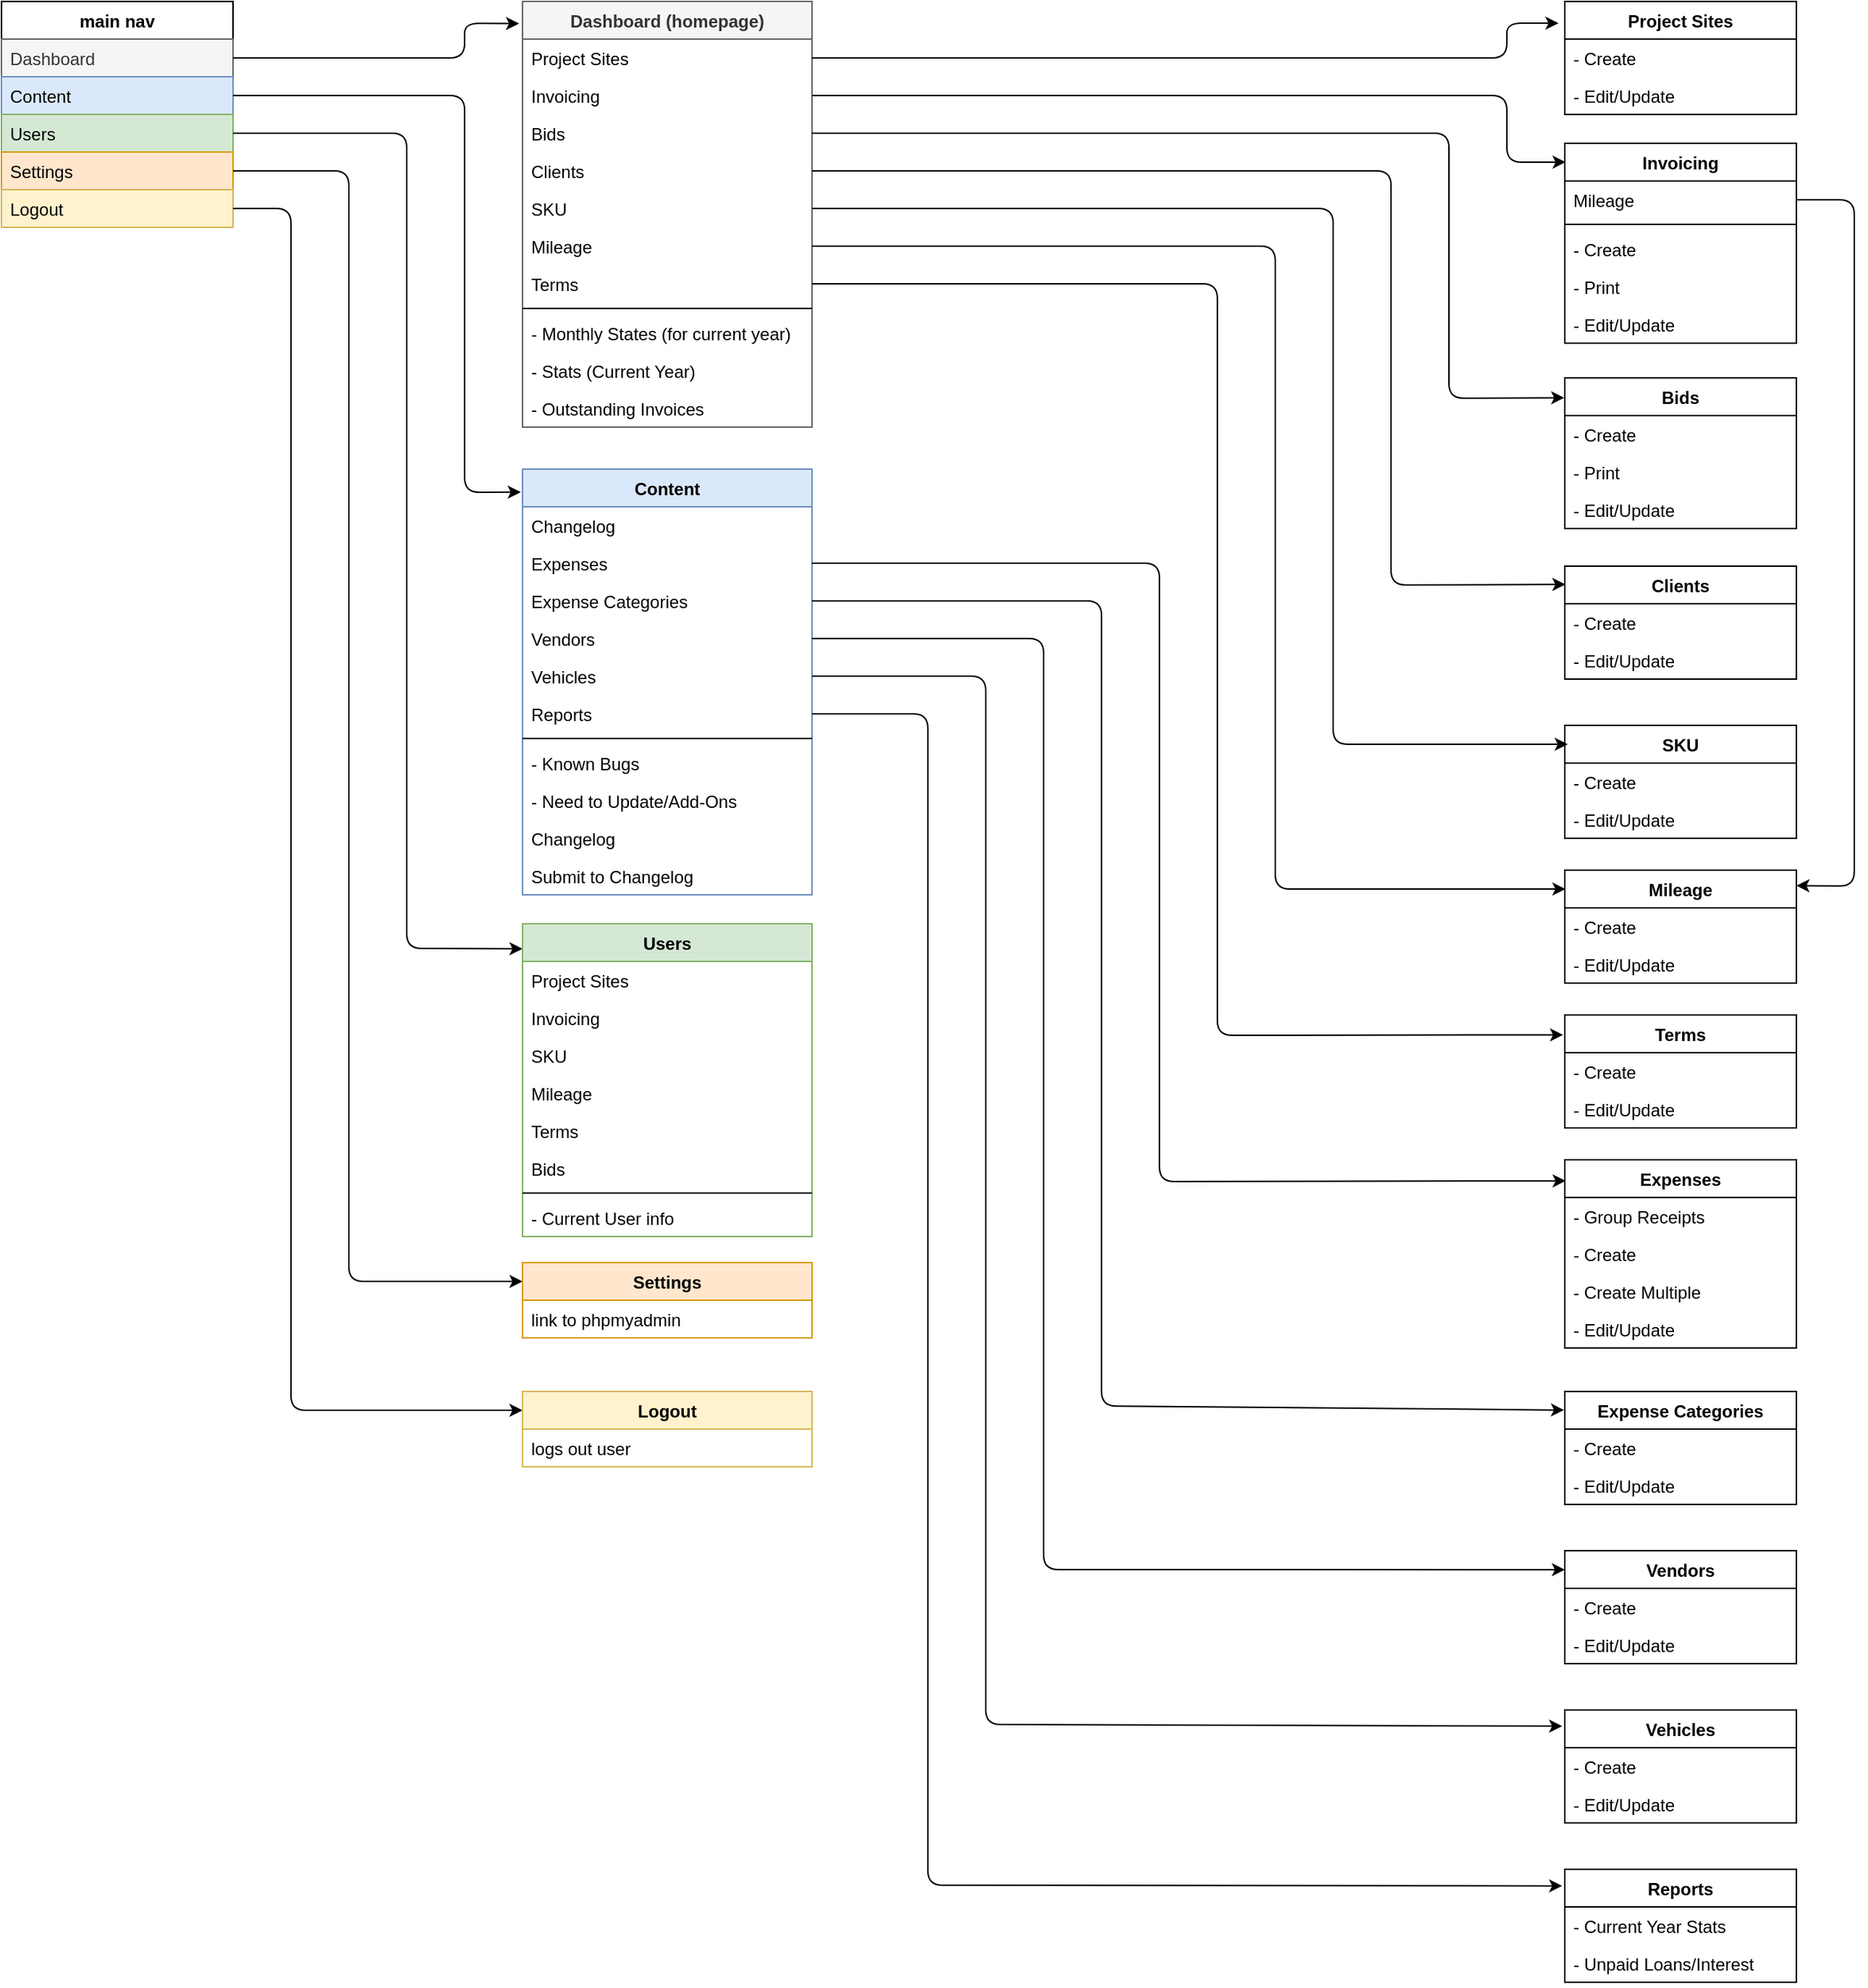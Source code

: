 <mxfile version="13.5.7" type="device"><diagram id="6SiZ1xaa-0fUo2IPCxXG" name="Page-1"><mxGraphModel dx="3555" dy="2055" grid="1" gridSize="10" guides="1" tooltips="1" connect="1" arrows="1" fold="1" page="1" pageScale="1" pageWidth="850" pageHeight="1100" math="0" shadow="0"><root><mxCell id="0"/><mxCell id="1" parent="0"/><mxCell id="0u4JNeT_ALxAAD38I2nl-8" value="main nav" style="swimlane;fontStyle=1;align=center;verticalAlign=top;childLayout=stackLayout;horizontal=1;startSize=26;horizontalStack=0;resizeParent=1;resizeParentMax=0;resizeLast=0;collapsible=1;marginBottom=0;" vertex="1" parent="1"><mxGeometry x="40" y="40" width="160" height="156" as="geometry"/></mxCell><mxCell id="0u4JNeT_ALxAAD38I2nl-9" value="Dashboard" style="text;strokeColor=#666666;fillColor=#f5f5f5;align=left;verticalAlign=top;spacingLeft=4;spacingRight=4;overflow=hidden;rotatable=0;points=[[0,0.5],[1,0.5]];portConstraint=eastwest;fontColor=#333333;" vertex="1" parent="0u4JNeT_ALxAAD38I2nl-8"><mxGeometry y="26" width="160" height="26" as="geometry"/></mxCell><mxCell id="0u4JNeT_ALxAAD38I2nl-12" value="Content" style="text;strokeColor=#6c8ebf;fillColor=#dae8fc;align=left;verticalAlign=top;spacingLeft=4;spacingRight=4;overflow=hidden;rotatable=0;points=[[0,0.5],[1,0.5]];portConstraint=eastwest;" vertex="1" parent="0u4JNeT_ALxAAD38I2nl-8"><mxGeometry y="52" width="160" height="26" as="geometry"/></mxCell><mxCell id="0u4JNeT_ALxAAD38I2nl-13" value="Users" style="text;strokeColor=#82b366;fillColor=#d5e8d4;align=left;verticalAlign=top;spacingLeft=4;spacingRight=4;overflow=hidden;rotatable=0;points=[[0,0.5],[1,0.5]];portConstraint=eastwest;" vertex="1" parent="0u4JNeT_ALxAAD38I2nl-8"><mxGeometry y="78" width="160" height="26" as="geometry"/></mxCell><mxCell id="0u4JNeT_ALxAAD38I2nl-14" value="Settings" style="text;strokeColor=#d79b00;fillColor=#ffe6cc;align=left;verticalAlign=top;spacingLeft=4;spacingRight=4;overflow=hidden;rotatable=0;points=[[0,0.5],[1,0.5]];portConstraint=eastwest;" vertex="1" parent="0u4JNeT_ALxAAD38I2nl-8"><mxGeometry y="104" width="160" height="26" as="geometry"/></mxCell><mxCell id="0u4JNeT_ALxAAD38I2nl-15" value="Logout" style="text;strokeColor=#d6b656;fillColor=#fff2cc;align=left;verticalAlign=top;spacingLeft=4;spacingRight=4;overflow=hidden;rotatable=0;points=[[0,0.5],[1,0.5]];portConstraint=eastwest;" vertex="1" parent="0u4JNeT_ALxAAD38I2nl-8"><mxGeometry y="130" width="160" height="26" as="geometry"/></mxCell><mxCell id="0u4JNeT_ALxAAD38I2nl-85" value="" style="endArrow=classic;html=1;exitX=1;exitY=0.5;exitDx=0;exitDy=0;entryX=-0.012;entryY=0.052;entryDx=0;entryDy=0;entryPerimeter=0;" edge="1" parent="1" source="0u4JNeT_ALxAAD38I2nl-9" target="0u4JNeT_ALxAAD38I2nl-37"><mxGeometry width="50" height="50" relative="1" as="geometry"><mxPoint x="240" y="80" as="sourcePoint"/><mxPoint x="290" y="30" as="targetPoint"/><Array as="points"><mxPoint x="360" y="79"/><mxPoint x="360" y="55"/></Array></mxGeometry></mxCell><mxCell id="0u4JNeT_ALxAAD38I2nl-86" value="" style="endArrow=classic;html=1;exitX=1;exitY=0.5;exitDx=0;exitDy=0;entryX=-0.006;entryY=0.054;entryDx=0;entryDy=0;entryPerimeter=0;" edge="1" parent="1" source="0u4JNeT_ALxAAD38I2nl-12" target="0u4JNeT_ALxAAD38I2nl-54"><mxGeometry width="50" height="50" relative="1" as="geometry"><mxPoint x="240" y="130" as="sourcePoint"/><mxPoint x="290" y="80" as="targetPoint"/><Array as="points"><mxPoint x="360" y="105"/><mxPoint x="360" y="379"/></Array></mxGeometry></mxCell><mxCell id="0u4JNeT_ALxAAD38I2nl-87" value="" style="endArrow=classic;html=1;exitX=1;exitY=0.5;exitDx=0;exitDy=0;entryX=0;entryY=0.08;entryDx=0;entryDy=0;entryPerimeter=0;" edge="1" parent="1" source="0u4JNeT_ALxAAD38I2nl-13" target="0u4JNeT_ALxAAD38I2nl-58"><mxGeometry width="50" height="50" relative="1" as="geometry"><mxPoint x="250" y="200" as="sourcePoint"/><mxPoint x="300" y="150" as="targetPoint"/><Array as="points"><mxPoint x="320" y="131"/><mxPoint x="320" y="694"/></Array></mxGeometry></mxCell><mxCell id="0u4JNeT_ALxAAD38I2nl-88" value="" style="endArrow=classic;html=1;exitX=1;exitY=0.5;exitDx=0;exitDy=0;entryX=0;entryY=0.25;entryDx=0;entryDy=0;" edge="1" parent="1" source="0u4JNeT_ALxAAD38I2nl-14" target="0u4JNeT_ALxAAD38I2nl-62"><mxGeometry width="50" height="50" relative="1" as="geometry"><mxPoint x="250" y="280" as="sourcePoint"/><mxPoint x="300" y="230" as="targetPoint"/><Array as="points"><mxPoint x="280" y="157"/><mxPoint x="280" y="924"/></Array></mxGeometry></mxCell><mxCell id="0u4JNeT_ALxAAD38I2nl-89" value="" style="endArrow=classic;html=1;exitX=1;exitY=0.5;exitDx=0;exitDy=0;entryX=0;entryY=0.25;entryDx=0;entryDy=0;" edge="1" parent="1" source="0u4JNeT_ALxAAD38I2nl-15" target="0u4JNeT_ALxAAD38I2nl-66"><mxGeometry width="50" height="50" relative="1" as="geometry"><mxPoint x="240" y="410" as="sourcePoint"/><mxPoint x="290" y="360" as="targetPoint"/><Array as="points"><mxPoint x="240" y="183"/><mxPoint x="240" y="1013"/></Array></mxGeometry></mxCell><mxCell id="0u4JNeT_ALxAAD38I2nl-37" value="Dashboard (homepage)" style="swimlane;fontStyle=1;align=center;verticalAlign=top;childLayout=stackLayout;horizontal=1;startSize=26;horizontalStack=0;resizeParent=1;resizeParentMax=0;resizeLast=0;collapsible=1;marginBottom=0;fillColor=#f5f5f5;strokeColor=#666666;fontColor=#333333;" vertex="1" parent="1"><mxGeometry x="400" y="40" width="200" height="294" as="geometry"/></mxCell><mxCell id="0u4JNeT_ALxAAD38I2nl-41" value="Project Sites" style="text;align=left;verticalAlign=top;spacingLeft=4;spacingRight=4;overflow=hidden;rotatable=0;points=[[0,0.5],[1,0.5]];portConstraint=eastwest;" vertex="1" parent="0u4JNeT_ALxAAD38I2nl-37"><mxGeometry y="26" width="200" height="26" as="geometry"/></mxCell><mxCell id="0u4JNeT_ALxAAD38I2nl-42" value="Invoicing" style="text;align=left;verticalAlign=top;spacingLeft=4;spacingRight=4;overflow=hidden;rotatable=0;points=[[0,0.5],[1,0.5]];portConstraint=eastwest;" vertex="1" parent="0u4JNeT_ALxAAD38I2nl-37"><mxGeometry y="52" width="200" height="26" as="geometry"/></mxCell><mxCell id="0u4JNeT_ALxAAD38I2nl-43" value="Bids" style="text;align=left;verticalAlign=top;spacingLeft=4;spacingRight=4;overflow=hidden;rotatable=0;points=[[0,0.5],[1,0.5]];portConstraint=eastwest;" vertex="1" parent="0u4JNeT_ALxAAD38I2nl-37"><mxGeometry y="78" width="200" height="26" as="geometry"/></mxCell><mxCell id="0u4JNeT_ALxAAD38I2nl-44" value="Clients" style="text;align=left;verticalAlign=top;spacingLeft=4;spacingRight=4;overflow=hidden;rotatable=0;points=[[0,0.5],[1,0.5]];portConstraint=eastwest;" vertex="1" parent="0u4JNeT_ALxAAD38I2nl-37"><mxGeometry y="104" width="200" height="26" as="geometry"/></mxCell><mxCell id="0u4JNeT_ALxAAD38I2nl-45" value="SKU" style="text;align=left;verticalAlign=top;spacingLeft=4;spacingRight=4;overflow=hidden;rotatable=0;points=[[0,0.5],[1,0.5]];portConstraint=eastwest;" vertex="1" parent="0u4JNeT_ALxAAD38I2nl-37"><mxGeometry y="130" width="200" height="26" as="geometry"/></mxCell><mxCell id="0u4JNeT_ALxAAD38I2nl-46" value="Mileage" style="text;align=left;verticalAlign=top;spacingLeft=4;spacingRight=4;overflow=hidden;rotatable=0;points=[[0,0.5],[1,0.5]];portConstraint=eastwest;" vertex="1" parent="0u4JNeT_ALxAAD38I2nl-37"><mxGeometry y="156" width="200" height="26" as="geometry"/></mxCell><mxCell id="0u4JNeT_ALxAAD38I2nl-47" value="Terms" style="text;align=left;verticalAlign=top;spacingLeft=4;spacingRight=4;overflow=hidden;rotatable=0;points=[[0,0.5],[1,0.5]];portConstraint=eastwest;" vertex="1" parent="0u4JNeT_ALxAAD38I2nl-37"><mxGeometry y="182" width="200" height="26" as="geometry"/></mxCell><mxCell id="0u4JNeT_ALxAAD38I2nl-39" value="" style="line;strokeWidth=1;fillColor=none;align=left;verticalAlign=middle;spacingTop=-1;spacingLeft=3;spacingRight=3;rotatable=0;labelPosition=right;points=[];portConstraint=eastwest;" vertex="1" parent="0u4JNeT_ALxAAD38I2nl-37"><mxGeometry y="208" width="200" height="8" as="geometry"/></mxCell><mxCell id="0u4JNeT_ALxAAD38I2nl-40" value="- Monthly States (for current year)" style="text;strokeColor=none;fillColor=none;align=left;verticalAlign=top;spacingLeft=4;spacingRight=4;overflow=hidden;rotatable=0;points=[[0,0.5],[1,0.5]];portConstraint=eastwest;" vertex="1" parent="0u4JNeT_ALxAAD38I2nl-37"><mxGeometry y="216" width="200" height="26" as="geometry"/></mxCell><mxCell id="0u4JNeT_ALxAAD38I2nl-48" value="- Stats (Current Year)" style="text;strokeColor=none;fillColor=none;align=left;verticalAlign=top;spacingLeft=4;spacingRight=4;overflow=hidden;rotatable=0;points=[[0,0.5],[1,0.5]];portConstraint=eastwest;" vertex="1" parent="0u4JNeT_ALxAAD38I2nl-37"><mxGeometry y="242" width="200" height="26" as="geometry"/></mxCell><mxCell id="0u4JNeT_ALxAAD38I2nl-49" value="- Outstanding Invoices" style="text;strokeColor=none;fillColor=none;align=left;verticalAlign=top;spacingLeft=4;spacingRight=4;overflow=hidden;rotatable=0;points=[[0,0.5],[1,0.5]];portConstraint=eastwest;" vertex="1" parent="0u4JNeT_ALxAAD38I2nl-37"><mxGeometry y="268" width="200" height="26" as="geometry"/></mxCell><mxCell id="0u4JNeT_ALxAAD38I2nl-54" value="Content" style="swimlane;fontStyle=1;align=center;verticalAlign=top;childLayout=stackLayout;horizontal=1;startSize=26;horizontalStack=0;resizeParent=1;resizeParentMax=0;resizeLast=0;collapsible=1;marginBottom=0;fillColor=#dae8fc;strokeColor=#6c8ebf;" vertex="1" parent="1"><mxGeometry x="400" y="363" width="200" height="294" as="geometry"/></mxCell><mxCell id="0u4JNeT_ALxAAD38I2nl-70" value="Changelog" style="text;strokeColor=none;fillColor=none;align=left;verticalAlign=top;spacingLeft=4;spacingRight=4;overflow=hidden;rotatable=0;points=[[0,0.5],[1,0.5]];portConstraint=eastwest;" vertex="1" parent="0u4JNeT_ALxAAD38I2nl-54"><mxGeometry y="26" width="200" height="26" as="geometry"/></mxCell><mxCell id="0u4JNeT_ALxAAD38I2nl-71" value="Expenses" style="text;strokeColor=none;fillColor=none;align=left;verticalAlign=top;spacingLeft=4;spacingRight=4;overflow=hidden;rotatable=0;points=[[0,0.5],[1,0.5]];portConstraint=eastwest;" vertex="1" parent="0u4JNeT_ALxAAD38I2nl-54"><mxGeometry y="52" width="200" height="26" as="geometry"/></mxCell><mxCell id="0u4JNeT_ALxAAD38I2nl-75" value="Expense Categories" style="text;strokeColor=none;fillColor=none;align=left;verticalAlign=top;spacingLeft=4;spacingRight=4;overflow=hidden;rotatable=0;points=[[0,0.5],[1,0.5]];portConstraint=eastwest;" vertex="1" parent="0u4JNeT_ALxAAD38I2nl-54"><mxGeometry y="78" width="200" height="26" as="geometry"/></mxCell><mxCell id="0u4JNeT_ALxAAD38I2nl-74" value="Vendors" style="text;strokeColor=none;fillColor=none;align=left;verticalAlign=top;spacingLeft=4;spacingRight=4;overflow=hidden;rotatable=0;points=[[0,0.5],[1,0.5]];portConstraint=eastwest;" vertex="1" parent="0u4JNeT_ALxAAD38I2nl-54"><mxGeometry y="104" width="200" height="26" as="geometry"/></mxCell><mxCell id="0u4JNeT_ALxAAD38I2nl-73" value="Vehicles" style="text;strokeColor=none;fillColor=none;align=left;verticalAlign=top;spacingLeft=4;spacingRight=4;overflow=hidden;rotatable=0;points=[[0,0.5],[1,0.5]];portConstraint=eastwest;" vertex="1" parent="0u4JNeT_ALxAAD38I2nl-54"><mxGeometry y="130" width="200" height="26" as="geometry"/></mxCell><mxCell id="0u4JNeT_ALxAAD38I2nl-72" value="Reports" style="text;strokeColor=none;fillColor=none;align=left;verticalAlign=top;spacingLeft=4;spacingRight=4;overflow=hidden;rotatable=0;points=[[0,0.5],[1,0.5]];portConstraint=eastwest;" vertex="1" parent="0u4JNeT_ALxAAD38I2nl-54"><mxGeometry y="156" width="200" height="26" as="geometry"/></mxCell><mxCell id="0u4JNeT_ALxAAD38I2nl-56" value="" style="line;strokeWidth=1;fillColor=none;align=left;verticalAlign=middle;spacingTop=-1;spacingLeft=3;spacingRight=3;rotatable=0;labelPosition=right;points=[];portConstraint=eastwest;" vertex="1" parent="0u4JNeT_ALxAAD38I2nl-54"><mxGeometry y="182" width="200" height="8" as="geometry"/></mxCell><mxCell id="0u4JNeT_ALxAAD38I2nl-57" value="- Known Bugs" style="text;strokeColor=none;fillColor=none;align=left;verticalAlign=top;spacingLeft=4;spacingRight=4;overflow=hidden;rotatable=0;points=[[0,0.5],[1,0.5]];portConstraint=eastwest;" vertex="1" parent="0u4JNeT_ALxAAD38I2nl-54"><mxGeometry y="190" width="200" height="26" as="geometry"/></mxCell><mxCell id="0u4JNeT_ALxAAD38I2nl-82" value="- Need to Update/Add-Ons" style="text;strokeColor=none;fillColor=none;align=left;verticalAlign=top;spacingLeft=4;spacingRight=4;overflow=hidden;rotatable=0;points=[[0,0.5],[1,0.5]];portConstraint=eastwest;" vertex="1" parent="0u4JNeT_ALxAAD38I2nl-54"><mxGeometry y="216" width="200" height="26" as="geometry"/></mxCell><mxCell id="0u4JNeT_ALxAAD38I2nl-83" value="Changelog" style="text;strokeColor=none;fillColor=none;align=left;verticalAlign=top;spacingLeft=4;spacingRight=4;overflow=hidden;rotatable=0;points=[[0,0.5],[1,0.5]];portConstraint=eastwest;" vertex="1" parent="0u4JNeT_ALxAAD38I2nl-54"><mxGeometry y="242" width="200" height="26" as="geometry"/></mxCell><mxCell id="0u4JNeT_ALxAAD38I2nl-84" value="Submit to Changelog" style="text;strokeColor=none;fillColor=none;align=left;verticalAlign=top;spacingLeft=4;spacingRight=4;overflow=hidden;rotatable=0;points=[[0,0.5],[1,0.5]];portConstraint=eastwest;" vertex="1" parent="0u4JNeT_ALxAAD38I2nl-54"><mxGeometry y="268" width="200" height="26" as="geometry"/></mxCell><mxCell id="0u4JNeT_ALxAAD38I2nl-58" value="Users" style="swimlane;fontStyle=1;align=center;verticalAlign=top;childLayout=stackLayout;horizontal=1;startSize=26;horizontalStack=0;resizeParent=1;resizeParentMax=0;resizeLast=0;collapsible=1;marginBottom=0;fillColor=#d5e8d4;strokeColor=#82b366;" vertex="1" parent="1"><mxGeometry x="400" y="677" width="200" height="216" as="geometry"/></mxCell><mxCell id="0u4JNeT_ALxAAD38I2nl-76" value="Project Sites" style="text;strokeColor=none;fillColor=none;align=left;verticalAlign=top;spacingLeft=4;spacingRight=4;overflow=hidden;rotatable=0;points=[[0,0.5],[1,0.5]];portConstraint=eastwest;" vertex="1" parent="0u4JNeT_ALxAAD38I2nl-58"><mxGeometry y="26" width="200" height="26" as="geometry"/></mxCell><mxCell id="0u4JNeT_ALxAAD38I2nl-77" value="Invoicing" style="text;strokeColor=none;fillColor=none;align=left;verticalAlign=top;spacingLeft=4;spacingRight=4;overflow=hidden;rotatable=0;points=[[0,0.5],[1,0.5]];portConstraint=eastwest;" vertex="1" parent="0u4JNeT_ALxAAD38I2nl-58"><mxGeometry y="52" width="200" height="26" as="geometry"/></mxCell><mxCell id="0u4JNeT_ALxAAD38I2nl-81" value="SKU" style="text;strokeColor=none;fillColor=none;align=left;verticalAlign=top;spacingLeft=4;spacingRight=4;overflow=hidden;rotatable=0;points=[[0,0.5],[1,0.5]];portConstraint=eastwest;" vertex="1" parent="0u4JNeT_ALxAAD38I2nl-58"><mxGeometry y="78" width="200" height="26" as="geometry"/></mxCell><mxCell id="0u4JNeT_ALxAAD38I2nl-80" value="Mileage" style="text;strokeColor=none;fillColor=none;align=left;verticalAlign=top;spacingLeft=4;spacingRight=4;overflow=hidden;rotatable=0;points=[[0,0.5],[1,0.5]];portConstraint=eastwest;" vertex="1" parent="0u4JNeT_ALxAAD38I2nl-58"><mxGeometry y="104" width="200" height="26" as="geometry"/></mxCell><mxCell id="0u4JNeT_ALxAAD38I2nl-79" value="Terms" style="text;strokeColor=none;fillColor=none;align=left;verticalAlign=top;spacingLeft=4;spacingRight=4;overflow=hidden;rotatable=0;points=[[0,0.5],[1,0.5]];portConstraint=eastwest;" vertex="1" parent="0u4JNeT_ALxAAD38I2nl-58"><mxGeometry y="130" width="200" height="26" as="geometry"/></mxCell><mxCell id="0u4JNeT_ALxAAD38I2nl-78" value="Bids" style="text;strokeColor=none;fillColor=none;align=left;verticalAlign=top;spacingLeft=4;spacingRight=4;overflow=hidden;rotatable=0;points=[[0,0.5],[1,0.5]];portConstraint=eastwest;" vertex="1" parent="0u4JNeT_ALxAAD38I2nl-58"><mxGeometry y="156" width="200" height="26" as="geometry"/></mxCell><mxCell id="0u4JNeT_ALxAAD38I2nl-60" value="" style="line;strokeWidth=1;fillColor=none;align=left;verticalAlign=middle;spacingTop=-1;spacingLeft=3;spacingRight=3;rotatable=0;labelPosition=right;points=[];portConstraint=eastwest;" vertex="1" parent="0u4JNeT_ALxAAD38I2nl-58"><mxGeometry y="182" width="200" height="8" as="geometry"/></mxCell><mxCell id="0u4JNeT_ALxAAD38I2nl-61" value="- Current User info" style="text;strokeColor=none;fillColor=none;align=left;verticalAlign=top;spacingLeft=4;spacingRight=4;overflow=hidden;rotatable=0;points=[[0,0.5],[1,0.5]];portConstraint=eastwest;" vertex="1" parent="0u4JNeT_ALxAAD38I2nl-58"><mxGeometry y="190" width="200" height="26" as="geometry"/></mxCell><mxCell id="0u4JNeT_ALxAAD38I2nl-62" value="Settings" style="swimlane;fontStyle=1;align=center;verticalAlign=top;childLayout=stackLayout;horizontal=1;startSize=26;horizontalStack=0;resizeParent=1;resizeParentMax=0;resizeLast=0;collapsible=1;marginBottom=0;fillColor=#ffe6cc;strokeColor=#d79b00;" vertex="1" parent="1"><mxGeometry x="400" y="911" width="200" height="52" as="geometry"/></mxCell><mxCell id="0u4JNeT_ALxAAD38I2nl-63" value="link to phpmyadmin" style="text;strokeColor=none;fillColor=none;align=left;verticalAlign=top;spacingLeft=4;spacingRight=4;overflow=hidden;rotatable=0;points=[[0,0.5],[1,0.5]];portConstraint=eastwest;" vertex="1" parent="0u4JNeT_ALxAAD38I2nl-62"><mxGeometry y="26" width="200" height="26" as="geometry"/></mxCell><mxCell id="0u4JNeT_ALxAAD38I2nl-149" value="Expenses" style="swimlane;fontStyle=1;align=center;verticalAlign=top;childLayout=stackLayout;horizontal=1;startSize=26;horizontalStack=0;resizeParent=1;resizeParentMax=0;resizeLast=0;collapsible=1;marginBottom=0;" vertex="1" parent="1"><mxGeometry x="1120" y="840" width="160" height="130" as="geometry"/></mxCell><mxCell id="0u4JNeT_ALxAAD38I2nl-150" value="- Group Receipts" style="text;strokeColor=none;fillColor=none;align=left;verticalAlign=top;spacingLeft=4;spacingRight=4;overflow=hidden;rotatable=0;points=[[0,0.5],[1,0.5]];portConstraint=eastwest;" vertex="1" parent="0u4JNeT_ALxAAD38I2nl-149"><mxGeometry y="26" width="160" height="26" as="geometry"/></mxCell><mxCell id="0u4JNeT_ALxAAD38I2nl-153" value="- Create" style="text;strokeColor=none;fillColor=none;align=left;verticalAlign=top;spacingLeft=4;spacingRight=4;overflow=hidden;rotatable=0;points=[[0,0.5],[1,0.5]];portConstraint=eastwest;" vertex="1" parent="0u4JNeT_ALxAAD38I2nl-149"><mxGeometry y="52" width="160" height="26" as="geometry"/></mxCell><mxCell id="0u4JNeT_ALxAAD38I2nl-151" value="- Create Multiple" style="text;strokeColor=none;fillColor=none;align=left;verticalAlign=top;spacingLeft=4;spacingRight=4;overflow=hidden;rotatable=0;points=[[0,0.5],[1,0.5]];portConstraint=eastwest;" vertex="1" parent="0u4JNeT_ALxAAD38I2nl-149"><mxGeometry y="78" width="160" height="26" as="geometry"/></mxCell><mxCell id="0u4JNeT_ALxAAD38I2nl-152" value="- Edit/Update" style="text;strokeColor=none;fillColor=none;align=left;verticalAlign=top;spacingLeft=4;spacingRight=4;overflow=hidden;rotatable=0;points=[[0,0.5],[1,0.5]];portConstraint=eastwest;" vertex="1" parent="0u4JNeT_ALxAAD38I2nl-149"><mxGeometry y="104" width="160" height="26" as="geometry"/></mxCell><mxCell id="0u4JNeT_ALxAAD38I2nl-129" value="Clients" style="swimlane;fontStyle=1;childLayout=stackLayout;horizontal=1;startSize=26;fillColor=none;horizontalStack=0;resizeParent=1;resizeParentMax=0;resizeLast=0;collapsible=1;marginBottom=0;" vertex="1" parent="1"><mxGeometry x="1120" y="430" width="160" height="78" as="geometry"/></mxCell><mxCell id="0u4JNeT_ALxAAD38I2nl-130" value="- Create" style="text;strokeColor=none;fillColor=none;align=left;verticalAlign=top;spacingLeft=4;spacingRight=4;overflow=hidden;rotatable=0;points=[[0,0.5],[1,0.5]];portConstraint=eastwest;" vertex="1" parent="0u4JNeT_ALxAAD38I2nl-129"><mxGeometry y="26" width="160" height="26" as="geometry"/></mxCell><mxCell id="0u4JNeT_ALxAAD38I2nl-131" value="- Edit/Update" style="text;strokeColor=none;fillColor=none;align=left;verticalAlign=top;spacingLeft=4;spacingRight=4;overflow=hidden;rotatable=0;points=[[0,0.5],[1,0.5]];portConstraint=eastwest;" vertex="1" parent="0u4JNeT_ALxAAD38I2nl-129"><mxGeometry y="52" width="160" height="26" as="geometry"/></mxCell><mxCell id="0u4JNeT_ALxAAD38I2nl-132" value="SKU" style="swimlane;fontStyle=1;childLayout=stackLayout;horizontal=1;startSize=26;fillColor=none;horizontalStack=0;resizeParent=1;resizeParentMax=0;resizeLast=0;collapsible=1;marginBottom=0;" vertex="1" parent="1"><mxGeometry x="1120" y="540" width="160" height="78" as="geometry"/></mxCell><mxCell id="0u4JNeT_ALxAAD38I2nl-133" value="- Create" style="text;strokeColor=none;fillColor=none;align=left;verticalAlign=top;spacingLeft=4;spacingRight=4;overflow=hidden;rotatable=0;points=[[0,0.5],[1,0.5]];portConstraint=eastwest;" vertex="1" parent="0u4JNeT_ALxAAD38I2nl-132"><mxGeometry y="26" width="160" height="26" as="geometry"/></mxCell><mxCell id="0u4JNeT_ALxAAD38I2nl-134" value="- Edit/Update" style="text;strokeColor=none;fillColor=none;align=left;verticalAlign=top;spacingLeft=4;spacingRight=4;overflow=hidden;rotatable=0;points=[[0,0.5],[1,0.5]];portConstraint=eastwest;" vertex="1" parent="0u4JNeT_ALxAAD38I2nl-132"><mxGeometry y="52" width="160" height="26" as="geometry"/></mxCell><mxCell id="0u4JNeT_ALxAAD38I2nl-135" value="Mileage" style="swimlane;fontStyle=1;childLayout=stackLayout;horizontal=1;startSize=26;fillColor=none;horizontalStack=0;resizeParent=1;resizeParentMax=0;resizeLast=0;collapsible=1;marginBottom=0;" vertex="1" parent="1"><mxGeometry x="1120" y="640" width="160" height="78" as="geometry"/></mxCell><mxCell id="0u4JNeT_ALxAAD38I2nl-136" value="- Create" style="text;strokeColor=none;fillColor=none;align=left;verticalAlign=top;spacingLeft=4;spacingRight=4;overflow=hidden;rotatable=0;points=[[0,0.5],[1,0.5]];portConstraint=eastwest;" vertex="1" parent="0u4JNeT_ALxAAD38I2nl-135"><mxGeometry y="26" width="160" height="26" as="geometry"/></mxCell><mxCell id="0u4JNeT_ALxAAD38I2nl-137" value="- Edit/Update" style="text;strokeColor=none;fillColor=none;align=left;verticalAlign=top;spacingLeft=4;spacingRight=4;overflow=hidden;rotatable=0;points=[[0,0.5],[1,0.5]];portConstraint=eastwest;" vertex="1" parent="0u4JNeT_ALxAAD38I2nl-135"><mxGeometry y="52" width="160" height="26" as="geometry"/></mxCell><mxCell id="0u4JNeT_ALxAAD38I2nl-138" value="Terms" style="swimlane;fontStyle=1;childLayout=stackLayout;horizontal=1;startSize=26;fillColor=none;horizontalStack=0;resizeParent=1;resizeParentMax=0;resizeLast=0;collapsible=1;marginBottom=0;" vertex="1" parent="1"><mxGeometry x="1120" y="740" width="160" height="78" as="geometry"/></mxCell><mxCell id="0u4JNeT_ALxAAD38I2nl-139" value="- Create" style="text;strokeColor=none;fillColor=none;align=left;verticalAlign=top;spacingLeft=4;spacingRight=4;overflow=hidden;rotatable=0;points=[[0,0.5],[1,0.5]];portConstraint=eastwest;" vertex="1" parent="0u4JNeT_ALxAAD38I2nl-138"><mxGeometry y="26" width="160" height="26" as="geometry"/></mxCell><mxCell id="0u4JNeT_ALxAAD38I2nl-140" value="- Edit/Update" style="text;strokeColor=none;fillColor=none;align=left;verticalAlign=top;spacingLeft=4;spacingRight=4;overflow=hidden;rotatable=0;points=[[0,0.5],[1,0.5]];portConstraint=eastwest;" vertex="1" parent="0u4JNeT_ALxAAD38I2nl-138"><mxGeometry y="52" width="160" height="26" as="geometry"/></mxCell><mxCell id="0u4JNeT_ALxAAD38I2nl-111" value="Project Sites" style="swimlane;fontStyle=1;childLayout=stackLayout;horizontal=1;startSize=26;fillColor=none;horizontalStack=0;resizeParent=1;resizeParentMax=0;resizeLast=0;collapsible=1;marginBottom=0;" vertex="1" parent="1"><mxGeometry x="1120" y="40" width="160" height="78" as="geometry"/></mxCell><mxCell id="0u4JNeT_ALxAAD38I2nl-112" value="- Create" style="text;strokeColor=none;fillColor=none;align=left;verticalAlign=top;spacingLeft=4;spacingRight=4;overflow=hidden;rotatable=0;points=[[0,0.5],[1,0.5]];portConstraint=eastwest;" vertex="1" parent="0u4JNeT_ALxAAD38I2nl-111"><mxGeometry y="26" width="160" height="26" as="geometry"/></mxCell><mxCell id="0u4JNeT_ALxAAD38I2nl-113" value="- Edit/Update" style="text;strokeColor=none;fillColor=none;align=left;verticalAlign=top;spacingLeft=4;spacingRight=4;overflow=hidden;rotatable=0;points=[[0,0.5],[1,0.5]];portConstraint=eastwest;" vertex="1" parent="0u4JNeT_ALxAAD38I2nl-111"><mxGeometry y="52" width="160" height="26" as="geometry"/></mxCell><mxCell id="0u4JNeT_ALxAAD38I2nl-119" value="Invoicing" style="swimlane;fontStyle=1;align=center;verticalAlign=top;childLayout=stackLayout;horizontal=1;startSize=26;horizontalStack=0;resizeParent=1;resizeParentMax=0;resizeLast=0;collapsible=1;marginBottom=0;" vertex="1" parent="1"><mxGeometry x="1120" y="138" width="160" height="138" as="geometry"/></mxCell><mxCell id="0u4JNeT_ALxAAD38I2nl-120" value="Mileage" style="text;strokeColor=none;fillColor=none;align=left;verticalAlign=top;spacingLeft=4;spacingRight=4;overflow=hidden;rotatable=0;points=[[0,0.5],[1,0.5]];portConstraint=eastwest;" vertex="1" parent="0u4JNeT_ALxAAD38I2nl-119"><mxGeometry y="26" width="160" height="26" as="geometry"/></mxCell><mxCell id="0u4JNeT_ALxAAD38I2nl-121" value="" style="line;strokeWidth=1;fillColor=none;align=left;verticalAlign=middle;spacingTop=-1;spacingLeft=3;spacingRight=3;rotatable=0;labelPosition=right;points=[];portConstraint=eastwest;" vertex="1" parent="0u4JNeT_ALxAAD38I2nl-119"><mxGeometry y="52" width="160" height="8" as="geometry"/></mxCell><mxCell id="0u4JNeT_ALxAAD38I2nl-116" value="- Create" style="text;strokeColor=none;fillColor=none;align=left;verticalAlign=top;spacingLeft=4;spacingRight=4;overflow=hidden;rotatable=0;points=[[0,0.5],[1,0.5]];portConstraint=eastwest;" vertex="1" parent="0u4JNeT_ALxAAD38I2nl-119"><mxGeometry y="60" width="160" height="26" as="geometry"/></mxCell><mxCell id="0u4JNeT_ALxAAD38I2nl-118" value="- Print" style="text;strokeColor=none;fillColor=none;align=left;verticalAlign=top;spacingLeft=4;spacingRight=4;overflow=hidden;rotatable=0;points=[[0,0.5],[1,0.5]];portConstraint=eastwest;" vertex="1" parent="0u4JNeT_ALxAAD38I2nl-119"><mxGeometry y="86" width="160" height="26" as="geometry"/></mxCell><mxCell id="0u4JNeT_ALxAAD38I2nl-117" value="- Edit/Update" style="text;strokeColor=none;fillColor=none;align=left;verticalAlign=top;spacingLeft=4;spacingRight=4;overflow=hidden;rotatable=0;points=[[0,0.5],[1,0.5]];portConstraint=eastwest;" vertex="1" parent="0u4JNeT_ALxAAD38I2nl-119"><mxGeometry y="112" width="160" height="26" as="geometry"/></mxCell><mxCell id="0u4JNeT_ALxAAD38I2nl-123" value="Bids" style="swimlane;fontStyle=1;align=center;verticalAlign=top;childLayout=stackLayout;horizontal=1;startSize=26;horizontalStack=0;resizeParent=1;resizeParentMax=0;resizeLast=0;collapsible=1;marginBottom=0;" vertex="1" parent="1"><mxGeometry x="1120" y="300" width="160" height="104" as="geometry"/></mxCell><mxCell id="0u4JNeT_ALxAAD38I2nl-126" value="- Create" style="text;strokeColor=none;fillColor=none;align=left;verticalAlign=top;spacingLeft=4;spacingRight=4;overflow=hidden;rotatable=0;points=[[0,0.5],[1,0.5]];portConstraint=eastwest;" vertex="1" parent="0u4JNeT_ALxAAD38I2nl-123"><mxGeometry y="26" width="160" height="26" as="geometry"/></mxCell><mxCell id="0u4JNeT_ALxAAD38I2nl-127" value="- Print" style="text;strokeColor=none;fillColor=none;align=left;verticalAlign=top;spacingLeft=4;spacingRight=4;overflow=hidden;rotatable=0;points=[[0,0.5],[1,0.5]];portConstraint=eastwest;" vertex="1" parent="0u4JNeT_ALxAAD38I2nl-123"><mxGeometry y="52" width="160" height="26" as="geometry"/></mxCell><mxCell id="0u4JNeT_ALxAAD38I2nl-128" value="- Edit/Update" style="text;strokeColor=none;fillColor=none;align=left;verticalAlign=top;spacingLeft=4;spacingRight=4;overflow=hidden;rotatable=0;points=[[0,0.5],[1,0.5]];portConstraint=eastwest;" vertex="1" parent="0u4JNeT_ALxAAD38I2nl-123"><mxGeometry y="78" width="160" height="26" as="geometry"/></mxCell><mxCell id="0u4JNeT_ALxAAD38I2nl-154" value="Expense Categories" style="swimlane;fontStyle=1;childLayout=stackLayout;horizontal=1;startSize=26;fillColor=none;horizontalStack=0;resizeParent=1;resizeParentMax=0;resizeLast=0;collapsible=1;marginBottom=0;" vertex="1" parent="1"><mxGeometry x="1120" y="1000" width="160" height="78" as="geometry"/></mxCell><mxCell id="0u4JNeT_ALxAAD38I2nl-155" value="- Create" style="text;strokeColor=none;fillColor=none;align=left;verticalAlign=top;spacingLeft=4;spacingRight=4;overflow=hidden;rotatable=0;points=[[0,0.5],[1,0.5]];portConstraint=eastwest;" vertex="1" parent="0u4JNeT_ALxAAD38I2nl-154"><mxGeometry y="26" width="160" height="26" as="geometry"/></mxCell><mxCell id="0u4JNeT_ALxAAD38I2nl-156" value="- Edit/Update" style="text;strokeColor=none;fillColor=none;align=left;verticalAlign=top;spacingLeft=4;spacingRight=4;overflow=hidden;rotatable=0;points=[[0,0.5],[1,0.5]];portConstraint=eastwest;" vertex="1" parent="0u4JNeT_ALxAAD38I2nl-154"><mxGeometry y="52" width="160" height="26" as="geometry"/></mxCell><mxCell id="0u4JNeT_ALxAAD38I2nl-157" value="Vendors" style="swimlane;fontStyle=1;childLayout=stackLayout;horizontal=1;startSize=26;fillColor=none;horizontalStack=0;resizeParent=1;resizeParentMax=0;resizeLast=0;collapsible=1;marginBottom=0;" vertex="1" parent="1"><mxGeometry x="1120" y="1110" width="160" height="78" as="geometry"/></mxCell><mxCell id="0u4JNeT_ALxAAD38I2nl-158" value="- Create" style="text;strokeColor=none;fillColor=none;align=left;verticalAlign=top;spacingLeft=4;spacingRight=4;overflow=hidden;rotatable=0;points=[[0,0.5],[1,0.5]];portConstraint=eastwest;" vertex="1" parent="0u4JNeT_ALxAAD38I2nl-157"><mxGeometry y="26" width="160" height="26" as="geometry"/></mxCell><mxCell id="0u4JNeT_ALxAAD38I2nl-159" value="- Edit/Update" style="text;strokeColor=none;fillColor=none;align=left;verticalAlign=top;spacingLeft=4;spacingRight=4;overflow=hidden;rotatable=0;points=[[0,0.5],[1,0.5]];portConstraint=eastwest;" vertex="1" parent="0u4JNeT_ALxAAD38I2nl-157"><mxGeometry y="52" width="160" height="26" as="geometry"/></mxCell><mxCell id="0u4JNeT_ALxAAD38I2nl-160" value="Vehicles" style="swimlane;fontStyle=1;childLayout=stackLayout;horizontal=1;startSize=26;fillColor=none;horizontalStack=0;resizeParent=1;resizeParentMax=0;resizeLast=0;collapsible=1;marginBottom=0;" vertex="1" parent="1"><mxGeometry x="1120" y="1220" width="160" height="78" as="geometry"/></mxCell><mxCell id="0u4JNeT_ALxAAD38I2nl-161" value="- Create" style="text;strokeColor=none;fillColor=none;align=left;verticalAlign=top;spacingLeft=4;spacingRight=4;overflow=hidden;rotatable=0;points=[[0,0.5],[1,0.5]];portConstraint=eastwest;" vertex="1" parent="0u4JNeT_ALxAAD38I2nl-160"><mxGeometry y="26" width="160" height="26" as="geometry"/></mxCell><mxCell id="0u4JNeT_ALxAAD38I2nl-162" value="- Edit/Update" style="text;strokeColor=none;fillColor=none;align=left;verticalAlign=top;spacingLeft=4;spacingRight=4;overflow=hidden;rotatable=0;points=[[0,0.5],[1,0.5]];portConstraint=eastwest;" vertex="1" parent="0u4JNeT_ALxAAD38I2nl-160"><mxGeometry y="52" width="160" height="26" as="geometry"/></mxCell><mxCell id="0u4JNeT_ALxAAD38I2nl-66" value="Logout" style="swimlane;fontStyle=1;align=center;verticalAlign=top;childLayout=stackLayout;horizontal=1;startSize=26;horizontalStack=0;resizeParent=1;resizeParentMax=0;resizeLast=0;collapsible=1;marginBottom=0;fillColor=#fff2cc;strokeColor=#d6b656;" vertex="1" parent="1"><mxGeometry x="400" y="1000" width="200" height="52" as="geometry"/></mxCell><mxCell id="0u4JNeT_ALxAAD38I2nl-67" value="logs out user" style="text;strokeColor=none;fillColor=none;align=left;verticalAlign=top;spacingLeft=4;spacingRight=4;overflow=hidden;rotatable=0;points=[[0,0.5],[1,0.5]];portConstraint=eastwest;" vertex="1" parent="0u4JNeT_ALxAAD38I2nl-66"><mxGeometry y="26" width="200" height="26" as="geometry"/></mxCell><mxCell id="0u4JNeT_ALxAAD38I2nl-141" value="" style="endArrow=classic;html=1;exitX=1;exitY=0.5;exitDx=0;exitDy=0;entryX=-0.027;entryY=0.193;entryDx=0;entryDy=0;entryPerimeter=0;" edge="1" parent="1" source="0u4JNeT_ALxAAD38I2nl-41" target="0u4JNeT_ALxAAD38I2nl-111"><mxGeometry width="50" height="50" relative="1" as="geometry"><mxPoint x="630" y="110" as="sourcePoint"/><mxPoint x="680" y="60" as="targetPoint"/><Array as="points"><mxPoint x="840" y="79"/><mxPoint x="1080" y="79"/><mxPoint x="1080" y="55"/></Array></mxGeometry></mxCell><mxCell id="0u4JNeT_ALxAAD38I2nl-143" value="" style="endArrow=classic;html=1;exitX=1;exitY=0.5;exitDx=0;exitDy=0;entryX=-0.002;entryY=0.132;entryDx=0;entryDy=0;entryPerimeter=0;" edge="1" parent="1" source="0u4JNeT_ALxAAD38I2nl-43" target="0u4JNeT_ALxAAD38I2nl-123"><mxGeometry width="50" height="50" relative="1" as="geometry"><mxPoint x="650" y="220" as="sourcePoint"/><mxPoint x="700" y="170" as="targetPoint"/><Array as="points"><mxPoint x="1040" y="131"/><mxPoint x="1040" y="314"/></Array></mxGeometry></mxCell><mxCell id="0u4JNeT_ALxAAD38I2nl-144" value="" style="endArrow=classic;html=1;exitX=1;exitY=0.5;exitDx=0;exitDy=0;entryX=0.003;entryY=0.162;entryDx=0;entryDy=0;entryPerimeter=0;" edge="1" parent="1" source="0u4JNeT_ALxAAD38I2nl-44" target="0u4JNeT_ALxAAD38I2nl-129"><mxGeometry width="50" height="50" relative="1" as="geometry"><mxPoint x="660" y="290" as="sourcePoint"/><mxPoint x="710" y="240" as="targetPoint"/><Array as="points"><mxPoint x="1000" y="157"/><mxPoint x="1000" y="443"/></Array></mxGeometry></mxCell><mxCell id="0u4JNeT_ALxAAD38I2nl-145" value="" style="endArrow=classic;html=1;exitX=1;exitY=0.5;exitDx=0;exitDy=0;entryX=0.013;entryY=0.167;entryDx=0;entryDy=0;entryPerimeter=0;" edge="1" parent="1" source="0u4JNeT_ALxAAD38I2nl-45" target="0u4JNeT_ALxAAD38I2nl-132"><mxGeometry width="50" height="50" relative="1" as="geometry"><mxPoint x="700" y="360" as="sourcePoint"/><mxPoint x="750" y="310" as="targetPoint"/><Array as="points"><mxPoint x="960" y="183"/><mxPoint x="960" y="553"/></Array></mxGeometry></mxCell><mxCell id="0u4JNeT_ALxAAD38I2nl-146" value="" style="endArrow=classic;html=1;exitX=1;exitY=0.5;exitDx=0;exitDy=0;entryX=0.003;entryY=0.167;entryDx=0;entryDy=0;entryPerimeter=0;" edge="1" parent="1" source="0u4JNeT_ALxAAD38I2nl-46" target="0u4JNeT_ALxAAD38I2nl-135"><mxGeometry width="50" height="50" relative="1" as="geometry"><mxPoint x="740" y="420" as="sourcePoint"/><mxPoint x="790" y="370" as="targetPoint"/><Array as="points"><mxPoint x="920" y="209"/><mxPoint x="920" y="653"/></Array></mxGeometry></mxCell><mxCell id="0u4JNeT_ALxAAD38I2nl-147" value="" style="endArrow=classic;html=1;exitX=1;exitY=0.5;exitDx=0;exitDy=0;entryX=-0.007;entryY=0.176;entryDx=0;entryDy=0;entryPerimeter=0;" edge="1" parent="1" source="0u4JNeT_ALxAAD38I2nl-47" target="0u4JNeT_ALxAAD38I2nl-138"><mxGeometry width="50" height="50" relative="1" as="geometry"><mxPoint x="670" y="460" as="sourcePoint"/><mxPoint x="720" y="410" as="targetPoint"/><Array as="points"><mxPoint x="880" y="235"/><mxPoint x="880" y="754"/></Array></mxGeometry></mxCell><mxCell id="0u4JNeT_ALxAAD38I2nl-148" value="" style="endArrow=classic;html=1;exitX=1;exitY=0.5;exitDx=0;exitDy=0;entryX=0.004;entryY=0.094;entryDx=0;entryDy=0;entryPerimeter=0;" edge="1" parent="1" source="0u4JNeT_ALxAAD38I2nl-42" target="0u4JNeT_ALxAAD38I2nl-119"><mxGeometry width="50" height="50" relative="1" as="geometry"><mxPoint x="720" y="140" as="sourcePoint"/><mxPoint x="770" y="90" as="targetPoint"/><Array as="points"><mxPoint x="1080" y="105"/><mxPoint x="1080" y="151"/></Array></mxGeometry></mxCell><mxCell id="0u4JNeT_ALxAAD38I2nl-166" value="" style="endArrow=classic;html=1;entryX=0.004;entryY=0.112;entryDx=0;entryDy=0;entryPerimeter=0;exitX=1;exitY=0.5;exitDx=0;exitDy=0;" edge="1" parent="1" source="0u4JNeT_ALxAAD38I2nl-71" target="0u4JNeT_ALxAAD38I2nl-149"><mxGeometry width="50" height="50" relative="1" as="geometry"><mxPoint x="1040" y="890" as="sourcePoint"/><mxPoint x="1090" y="840" as="targetPoint"/><Array as="points"><mxPoint x="840" y="428"/><mxPoint x="840" y="855"/></Array></mxGeometry></mxCell><mxCell id="0u4JNeT_ALxAAD38I2nl-167" value="" style="endArrow=classic;html=1;entryX=-0.003;entryY=0.165;entryDx=0;entryDy=0;entryPerimeter=0;exitX=1;exitY=0.5;exitDx=0;exitDy=0;" edge="1" parent="1" source="0u4JNeT_ALxAAD38I2nl-75" target="0u4JNeT_ALxAAD38I2nl-154"><mxGeometry width="50" height="50" relative="1" as="geometry"><mxPoint x="1050" y="1060" as="sourcePoint"/><mxPoint x="1100" y="1010" as="targetPoint"/><Array as="points"><mxPoint x="800" y="454"/><mxPoint x="800" y="1010"/></Array></mxGeometry></mxCell><mxCell id="0u4JNeT_ALxAAD38I2nl-168" value="" style="endArrow=classic;html=1;entryX=0.001;entryY=0.168;entryDx=0;entryDy=0;entryPerimeter=0;exitX=1;exitY=0.5;exitDx=0;exitDy=0;" edge="1" parent="1" source="0u4JNeT_ALxAAD38I2nl-74" target="0u4JNeT_ALxAAD38I2nl-157"><mxGeometry width="50" height="50" relative="1" as="geometry"><mxPoint x="1080" y="1160" as="sourcePoint"/><mxPoint x="1130" y="1110" as="targetPoint"/><Array as="points"><mxPoint x="760" y="480"/><mxPoint x="760" y="1123"/></Array></mxGeometry></mxCell><mxCell id="0u4JNeT_ALxAAD38I2nl-169" value="" style="endArrow=classic;html=1;entryX=-0.011;entryY=0.143;entryDx=0;entryDy=0;entryPerimeter=0;exitX=1;exitY=0.5;exitDx=0;exitDy=0;" edge="1" parent="1" source="0u4JNeT_ALxAAD38I2nl-73" target="0u4JNeT_ALxAAD38I2nl-160"><mxGeometry width="50" height="50" relative="1" as="geometry"><mxPoint x="1060" y="1270" as="sourcePoint"/><mxPoint x="1110" y="1220" as="targetPoint"/><Array as="points"><mxPoint x="720" y="506"/><mxPoint x="720" y="1230"/></Array></mxGeometry></mxCell><mxCell id="0u4JNeT_ALxAAD38I2nl-170" value="" style="endArrow=classic;html=1;entryX=-0.011;entryY=0.147;entryDx=0;entryDy=0;entryPerimeter=0;exitX=1;exitY=0.5;exitDx=0;exitDy=0;" edge="1" parent="1" source="0u4JNeT_ALxAAD38I2nl-72" target="0u4JNeT_ALxAAD38I2nl-163"><mxGeometry width="50" height="50" relative="1" as="geometry"><mxPoint x="1080" y="1400" as="sourcePoint"/><mxPoint x="1110" y="1330" as="targetPoint"/><Array as="points"><mxPoint x="680" y="532"/><mxPoint x="680" y="1341"/></Array></mxGeometry></mxCell><mxCell id="0u4JNeT_ALxAAD38I2nl-171" value="" style="endArrow=classic;html=1;exitX=1;exitY=0.5;exitDx=0;exitDy=0;entryX=1;entryY=0.137;entryDx=0;entryDy=0;entryPerimeter=0;" edge="1" parent="1" source="0u4JNeT_ALxAAD38I2nl-120" target="0u4JNeT_ALxAAD38I2nl-135"><mxGeometry width="50" height="50" relative="1" as="geometry"><mxPoint x="1450" y="200" as="sourcePoint"/><mxPoint x="1500" y="150" as="targetPoint"/><Array as="points"><mxPoint x="1320" y="177"/><mxPoint x="1320" y="651"/></Array></mxGeometry></mxCell><mxCell id="0u4JNeT_ALxAAD38I2nl-163" value="Reports" style="swimlane;fontStyle=1;childLayout=stackLayout;horizontal=1;startSize=26;fillColor=none;horizontalStack=0;resizeParent=1;resizeParentMax=0;resizeLast=0;collapsible=1;marginBottom=0;" vertex="1" parent="1"><mxGeometry x="1120" y="1330" width="160" height="78" as="geometry"/></mxCell><mxCell id="0u4JNeT_ALxAAD38I2nl-164" value="- Current Year Stats" style="text;strokeColor=none;fillColor=none;align=left;verticalAlign=top;spacingLeft=4;spacingRight=4;overflow=hidden;rotatable=0;points=[[0,0.5],[1,0.5]];portConstraint=eastwest;" vertex="1" parent="0u4JNeT_ALxAAD38I2nl-163"><mxGeometry y="26" width="160" height="26" as="geometry"/></mxCell><mxCell id="0u4JNeT_ALxAAD38I2nl-165" value="- Unpaid Loans/Interest" style="text;strokeColor=none;fillColor=none;align=left;verticalAlign=top;spacingLeft=4;spacingRight=4;overflow=hidden;rotatable=0;points=[[0,0.5],[1,0.5]];portConstraint=eastwest;" vertex="1" parent="0u4JNeT_ALxAAD38I2nl-163"><mxGeometry y="52" width="160" height="26" as="geometry"/></mxCell></root></mxGraphModel></diagram></mxfile>